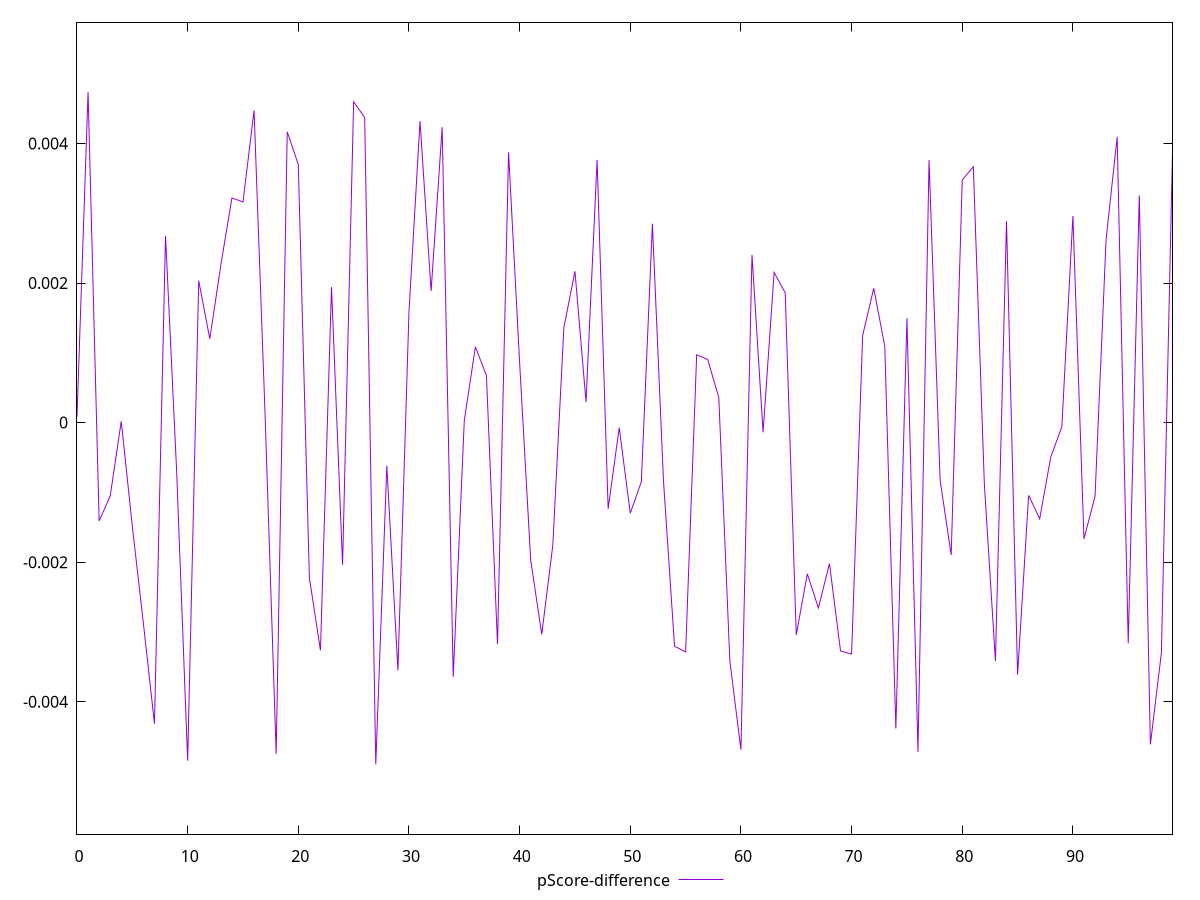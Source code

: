 reset

$pScoreDifference <<EOF
0 0.00008394047380633207
1 0.004735827301021733
2 -0.001407962576329802
3 -0.0010529898833272489
4 0.00001850085219656794
5 -0.0014880774332292068
6 -0.002877246181958115
7 -0.004315245980420879
8 0.0026745181568499365
9 -0.0006803345948790396
10 -0.004843679293030756
11 0.002032214498774776
12 0.0012008873163280587
13 0.00225952359874404
14 0.0032176986421954545
15 0.003161592103494315
16 0.004473290842510136
17 0.00010120055210649515
18 -0.004747455990803062
19 0.004165893285387967
20 0.003697059214914186
21 -0.0022213745110888916
22 -0.003262730654495005
23 0.0019404843891263068
24 -0.0020377344085610316
25 0.004597153873450721
26 0.0043699130145079534
27 -0.004896835547490874
28 -0.0006177042552811818
29 -0.003551289190996121
30 0.001582861948198122
31 0.0043200457209352505
32 0.0018856376875793224
33 0.0042319075709909
34 -0.0036423428548314485
35 0.000030479510111813823
36 0.0010848731907207032
37 0.0006769948842824114
38 -0.0031763729125851015
39 0.0038733285428429465
40 0.0008599065414199858
41 -0.0019697104347481398
42 -0.003033630769799678
43 -0.0017553558596699603
44 0.0013632040363182885
45 0.002167553957213686
46 0.00029426076870670004
47 0.003764501942642995
48 -0.0012350376445773303
49 -0.00007235872668032162
50 -0.0012981342705132848
51 -0.0008483052112361333
52 0.002848713990327989
53 -0.0008345126843405937
54 -0.0032041020289226285
55 -0.003286966548318726
56 0.0009720305072470348
57 0.0009036538916390446
58 0.0003570625250157722
59 -0.0034193628023863054
60 -0.0046863829279708
61 0.002403864413662471
62 -0.00013930240303172692
63 0.002151343701934816
64 0.0018602313963651529
65 -0.0030425109605826117
66 -0.002167364188354781
67 -0.0026555777374659417
68 -0.0020202504413961986
69 -0.003271265100134091
70 -0.0033166639757823413
71 0.0012489215158528744
72 0.001924367182074116
73 0.0010927876013259175
74 -0.0043823246331009535
75 0.0014953638074014508
76 -0.004718574835624656
77 0.003760916148083271
78 -0.0008233506446404526
79 -0.0018976822274779925
80 0.003477256548070573
81 0.003665914913046353
82 -0.0008888062596851265
83 -0.0034156790643279367
84 0.00288567691404773
85 -0.0036114790771586414
86 -0.001043261063753298
87 -0.0013786322543591911
88 -0.0004922816464011381
89 -0.00006044611099009778
90 0.00295959586422323
91 -0.0016657945592828405
92 -0.0010560025015619035
93 0.0026266191386108972
94 0.00409366385906218
95 -0.003160478408911982
96 0.0032565683818525093
97 -0.004611247838415378
98 -0.003294610200501924
99 0.0038719467839161137
EOF

set key outside below
set xrange [0:99]
set yrange [-0.005896835547490874:0.005735827301021733]
set trange [-0.005896835547490874:0.005735827301021733]
set terminal svg size 640, 500 enhanced background rgb 'white'
set output "reprap/first-contentful-paint/samples/pages+cached+noexternal+nomedia/pScore-difference/values.svg"

plot $pScoreDifference title "pScore-difference" with line

reset
